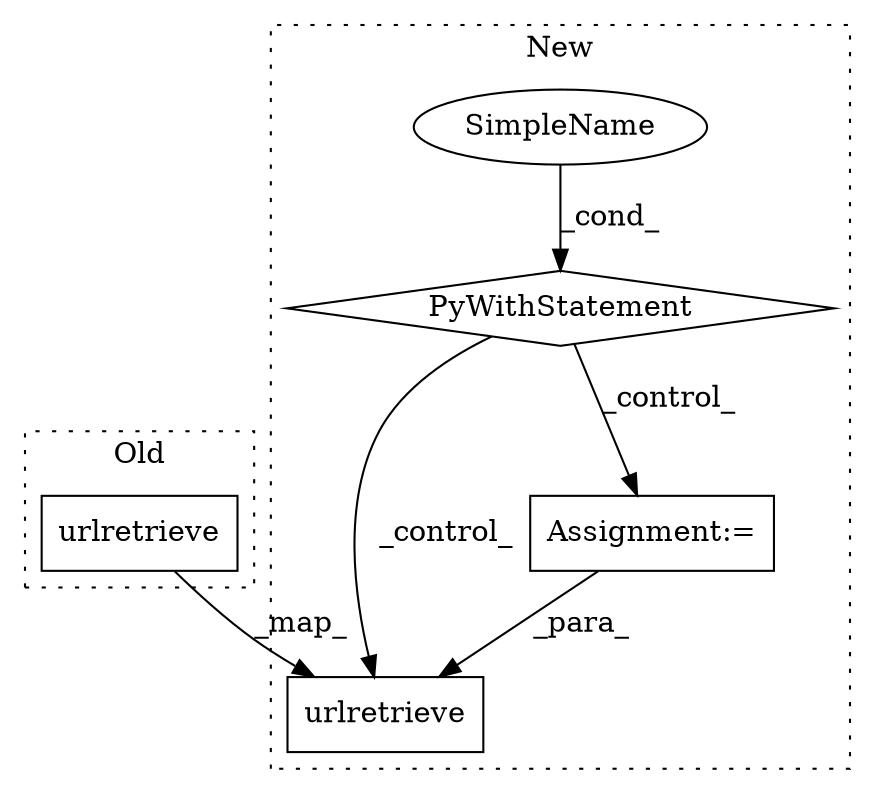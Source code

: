 digraph G {
subgraph cluster0 {
1 [label="urlretrieve" a="32" s="7586,7636" l="12,1" shape="box"];
label = "Old";
style="dotted";
}
subgraph cluster1 {
2 [label="urlretrieve" a="32" s="7394,7439" l="12,1" shape="box"];
3 [label="Assignment:=" a="7" s="7306" l="1" shape="box"];
4 [label="PyWithStatement" a="104" s="7180,7225" l="10,2" shape="diamond"];
5 [label="SimpleName" a="42" s="" l="" shape="ellipse"];
label = "New";
style="dotted";
}
1 -> 2 [label="_map_"];
3 -> 2 [label="_para_"];
4 -> 3 [label="_control_"];
4 -> 2 [label="_control_"];
5 -> 4 [label="_cond_"];
}